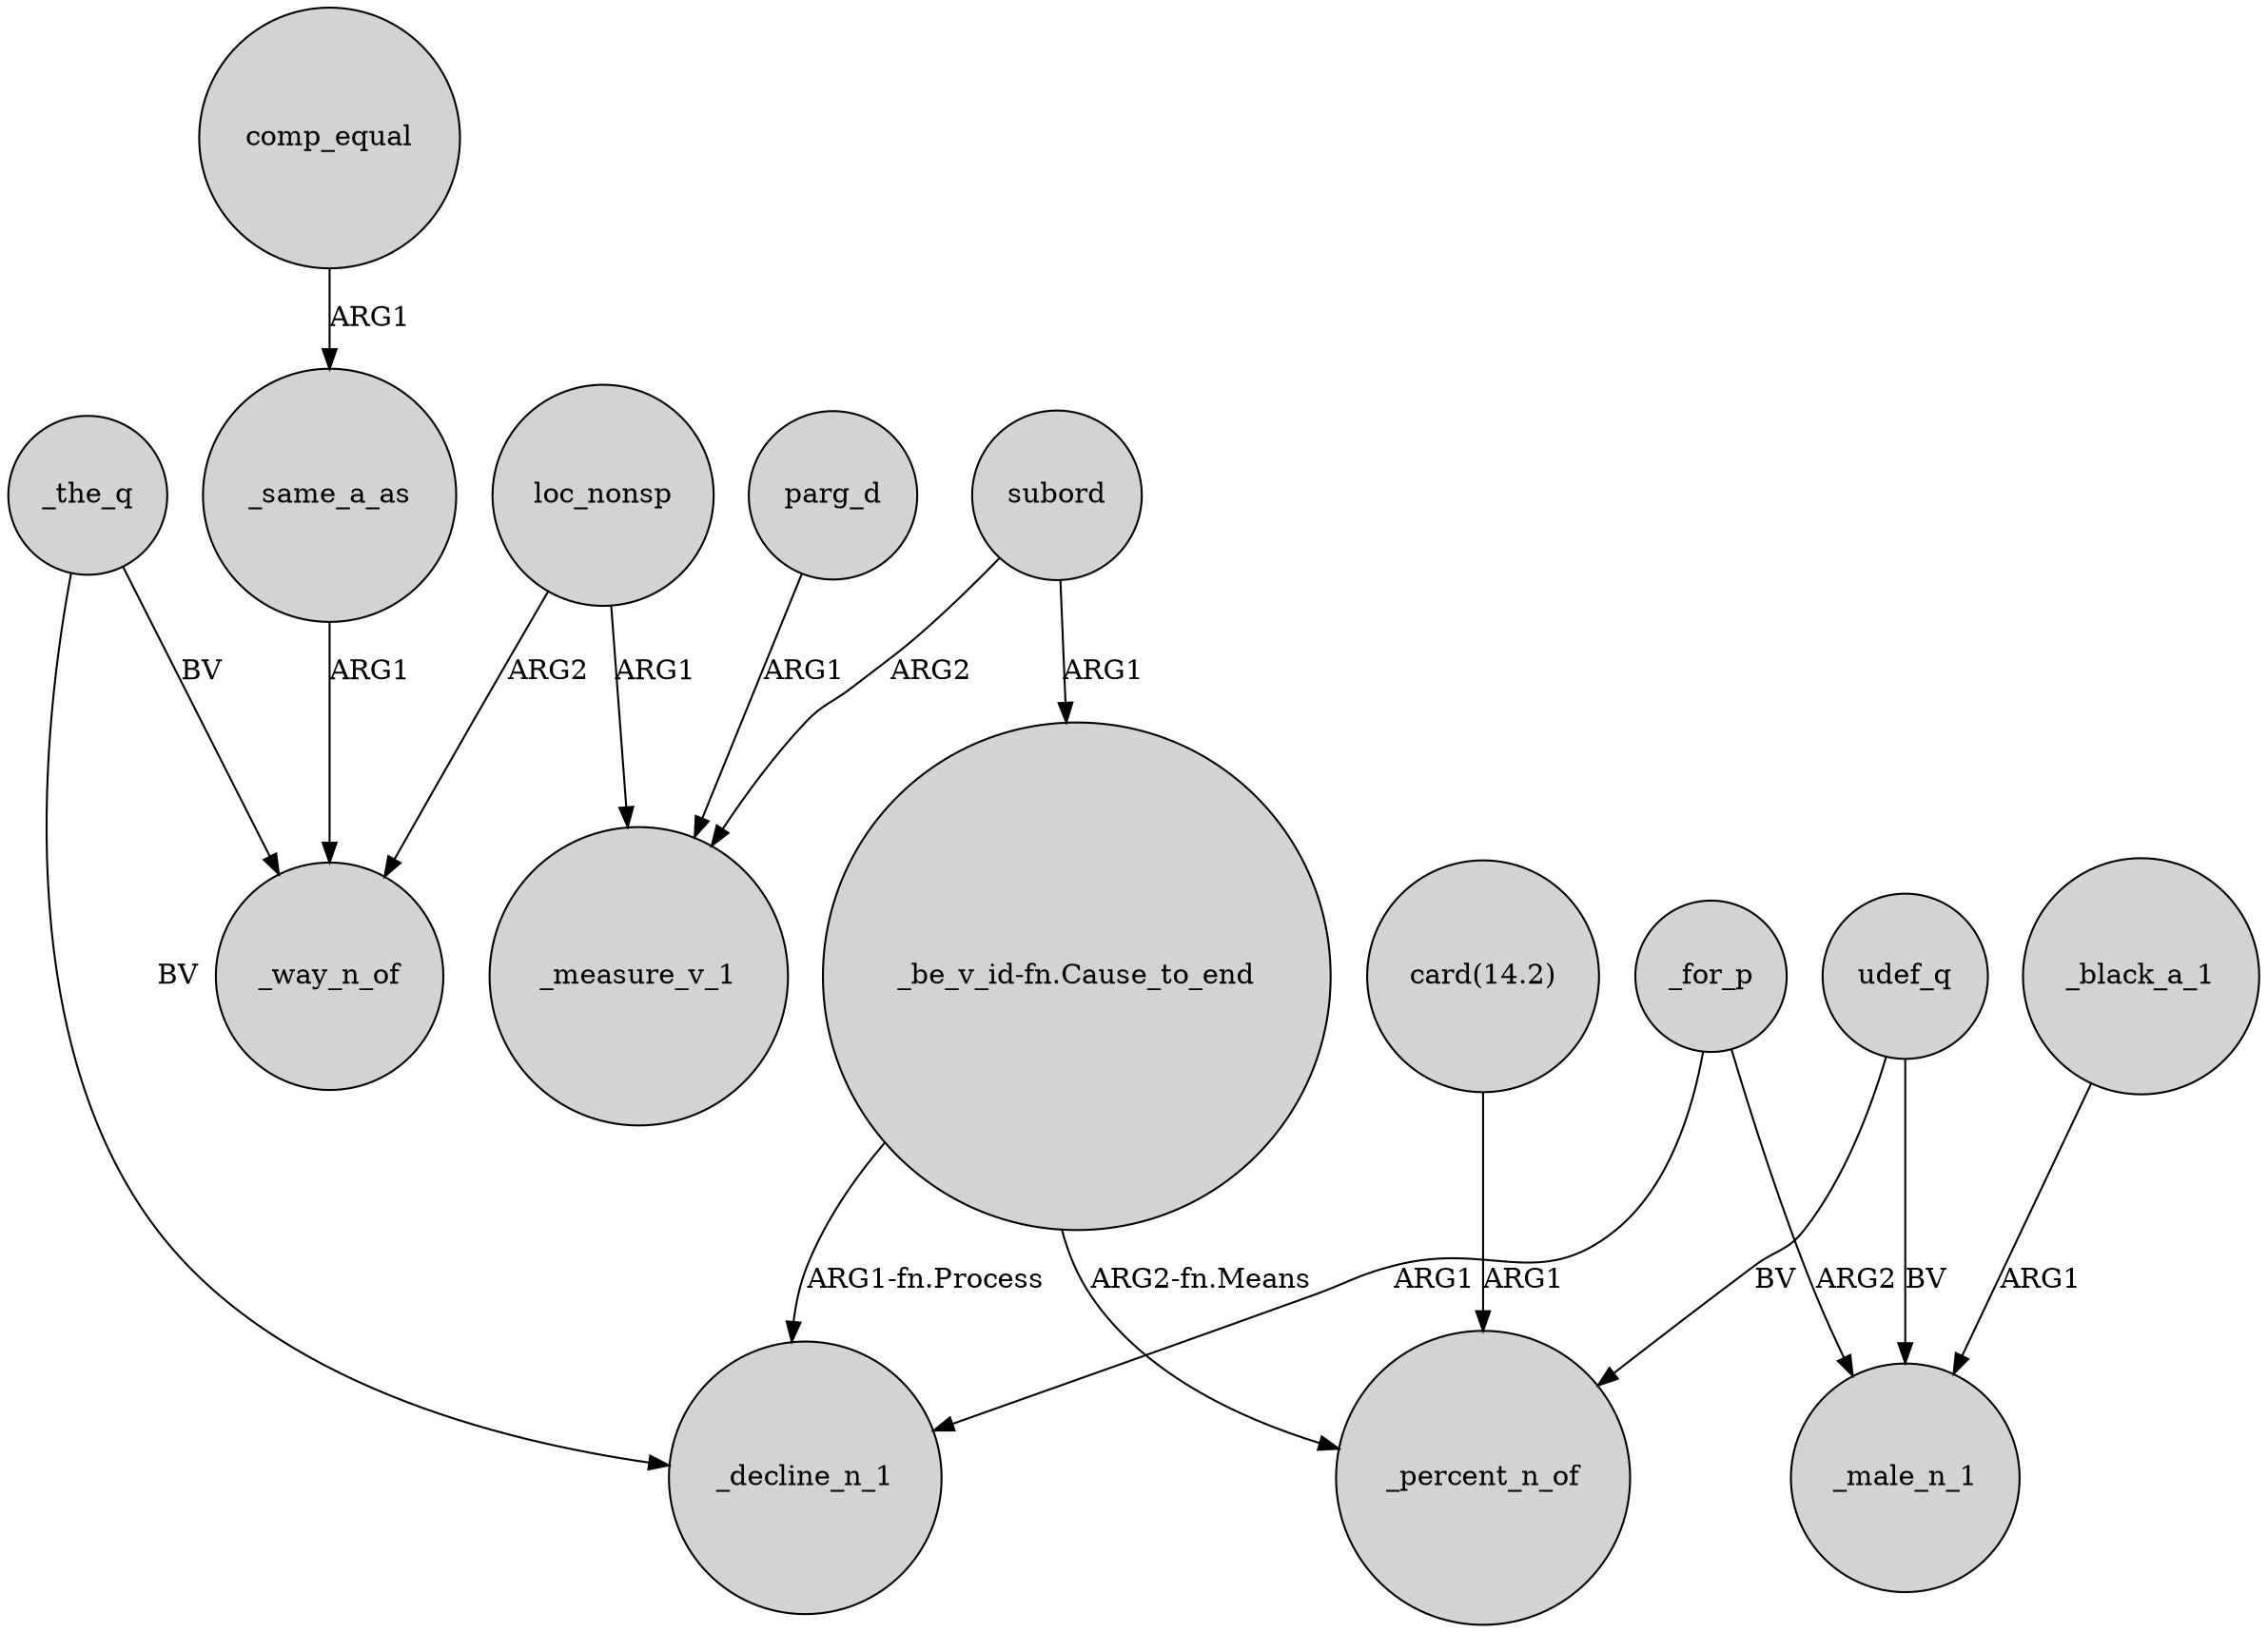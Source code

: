 digraph {
	node [shape=circle style=filled]
	loc_nonsp -> _way_n_of [label=ARG2]
	udef_q -> _percent_n_of [label=BV]
	subord -> "_be_v_id-fn.Cause_to_end" [label=ARG1]
	"card(14.2)" -> _percent_n_of [label=ARG1]
	_the_q -> _way_n_of [label=BV]
	_for_p -> _decline_n_1 [label=ARG1]
	_for_p -> _male_n_1 [label=ARG2]
	parg_d -> _measure_v_1 [label=ARG1]
	loc_nonsp -> _measure_v_1 [label=ARG1]
	subord -> _measure_v_1 [label=ARG2]
	_the_q -> _decline_n_1 [label=BV]
	_black_a_1 -> _male_n_1 [label=ARG1]
	"_be_v_id-fn.Cause_to_end" -> _percent_n_of [label="ARG2-fn.Means"]
	comp_equal -> _same_a_as [label=ARG1]
	_same_a_as -> _way_n_of [label=ARG1]
	udef_q -> _male_n_1 [label=BV]
	"_be_v_id-fn.Cause_to_end" -> _decline_n_1 [label="ARG1-fn.Process"]
}
